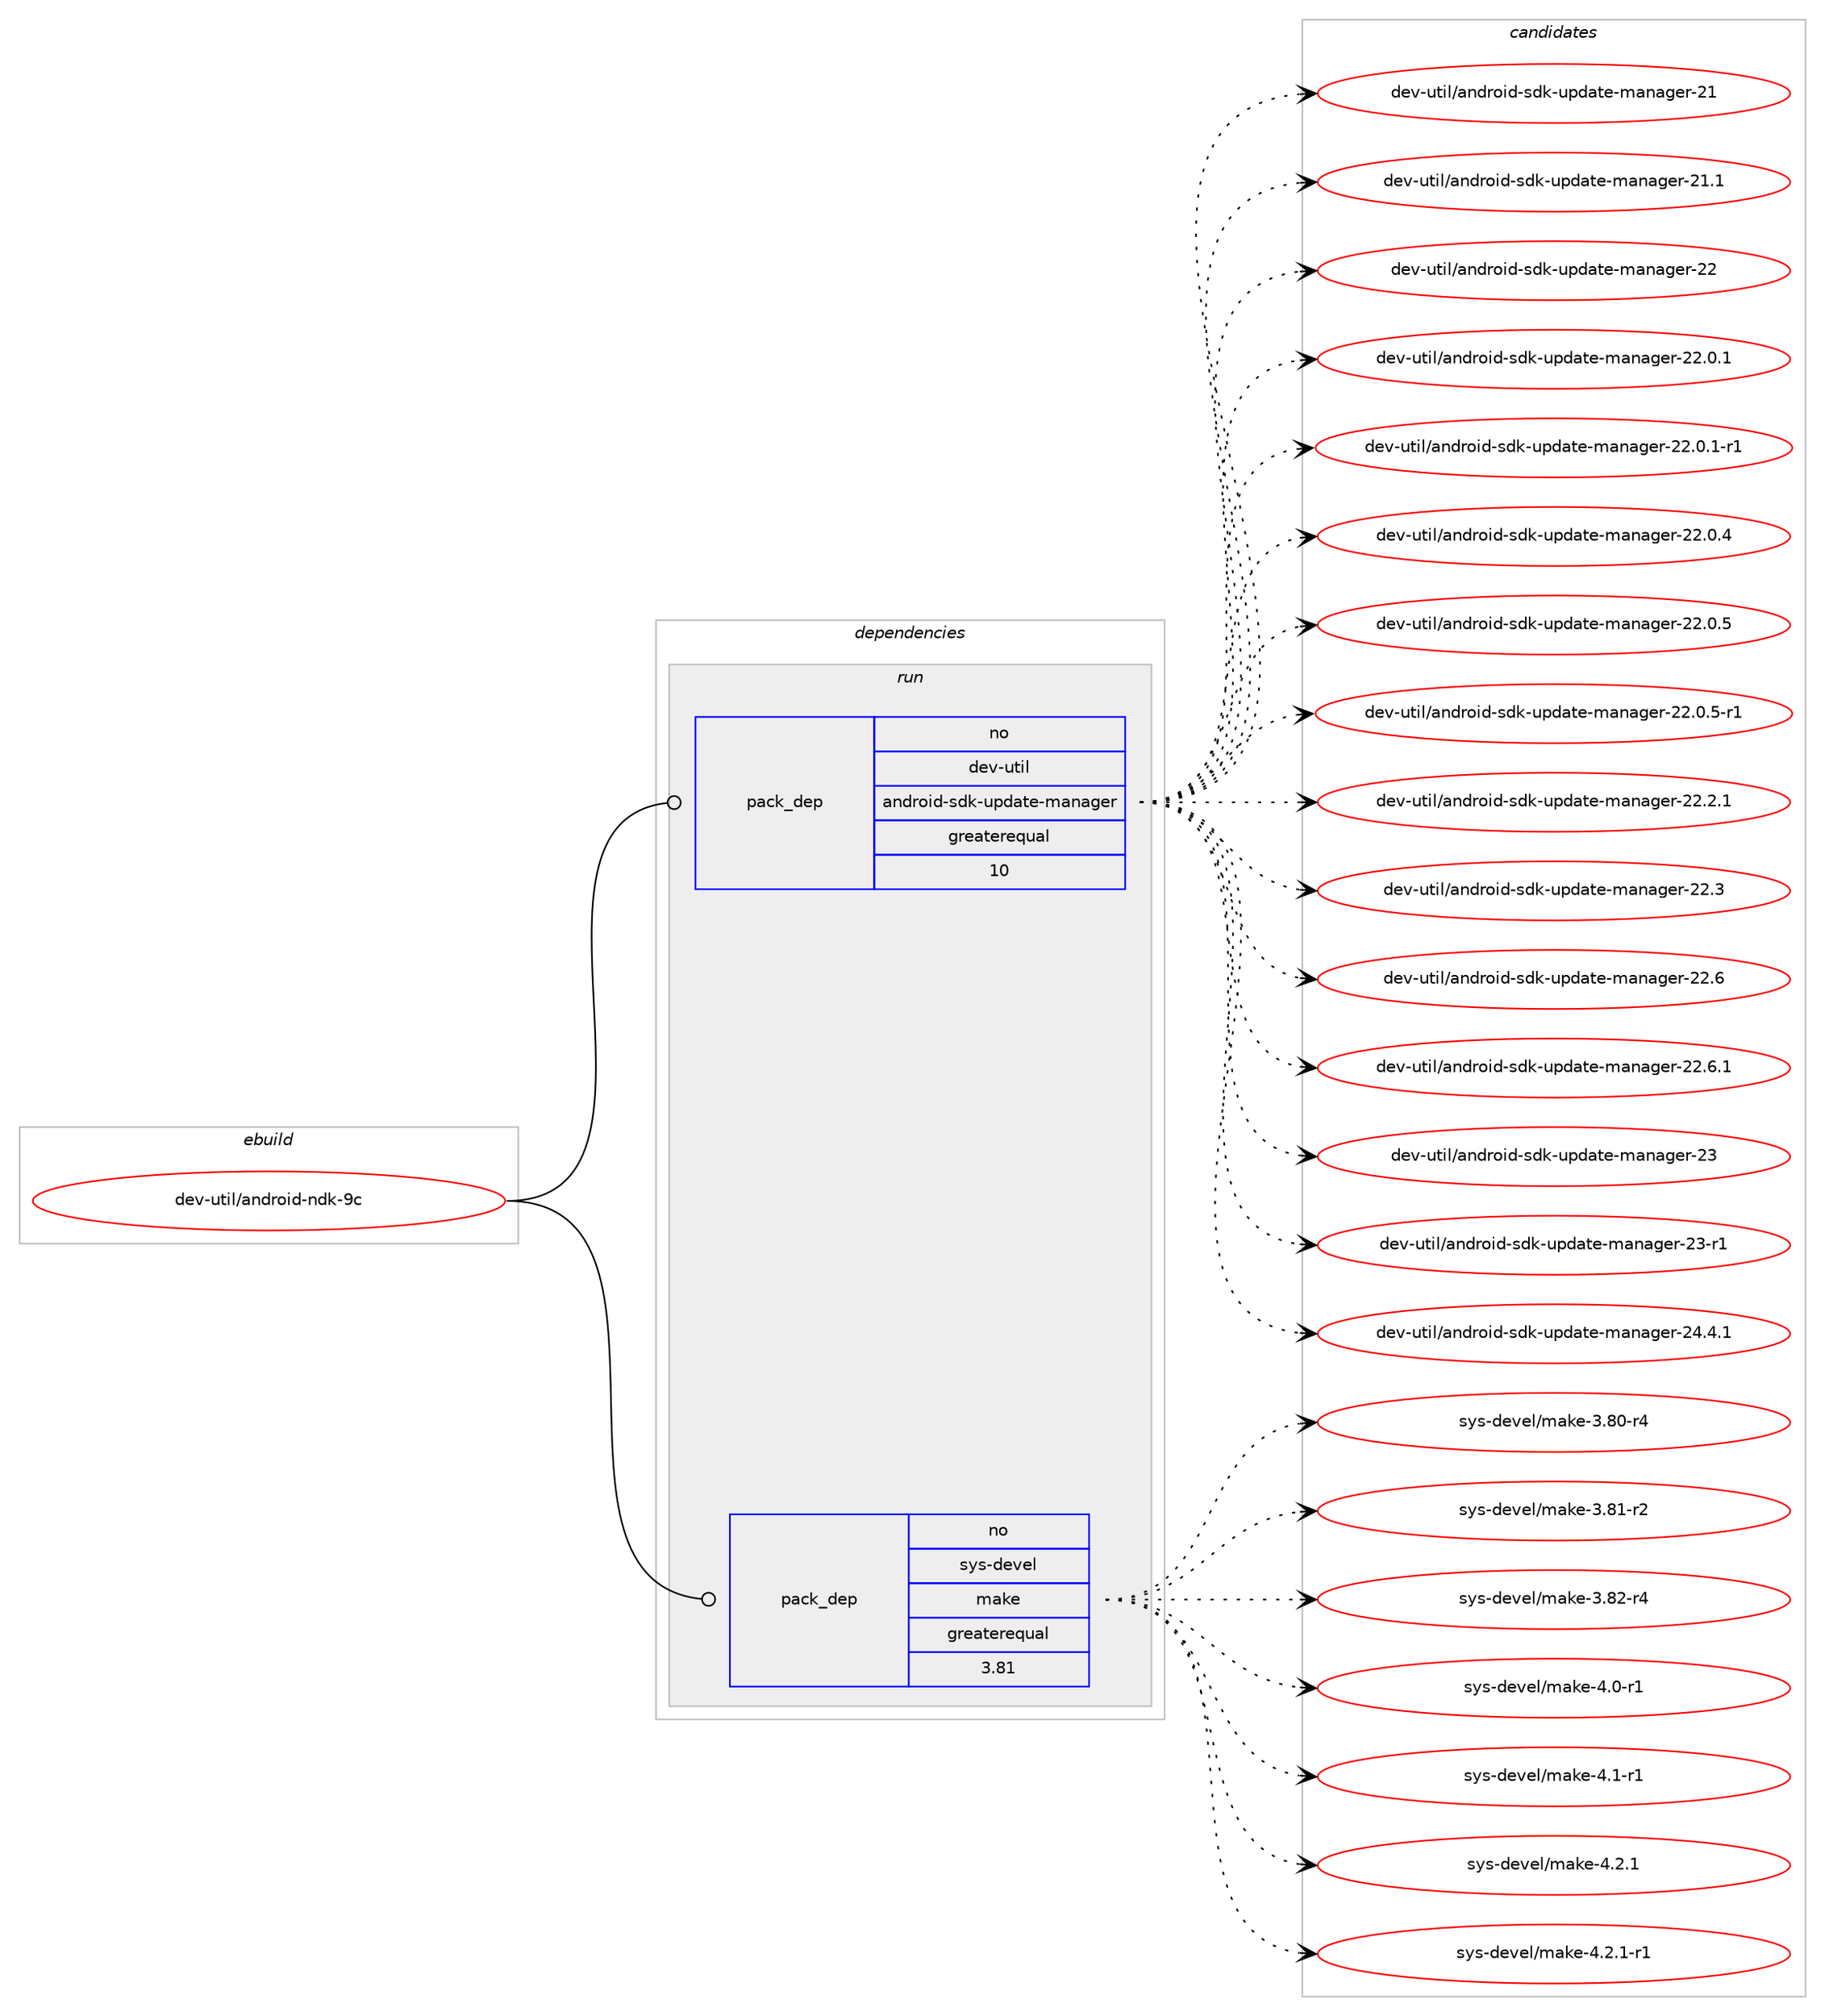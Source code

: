 digraph prolog {

# *************
# Graph options
# *************

newrank=true;
concentrate=true;
compound=true;
graph [rankdir=LR,fontname=Helvetica,fontsize=10,ranksep=1.5];#, ranksep=2.5, nodesep=0.2];
edge  [arrowhead=vee];
node  [fontname=Helvetica,fontsize=10];

# **********
# The ebuild
# **********

subgraph cluster_leftcol {
color=gray;
rank=same;
label=<<i>ebuild</i>>;
id [label="dev-util/android-ndk-9c", color=red, width=4, href="../dev-util/android-ndk-9c.svg"];
}

# ****************
# The dependencies
# ****************

subgraph cluster_midcol {
color=gray;
label=<<i>dependencies</i>>;
subgraph cluster_compile {
fillcolor="#eeeeee";
style=filled;
label=<<i>compile</i>>;
}
subgraph cluster_compileandrun {
fillcolor="#eeeeee";
style=filled;
label=<<i>compile and run</i>>;
}
subgraph cluster_run {
fillcolor="#eeeeee";
style=filled;
label=<<i>run</i>>;
subgraph pack199982 {
dependency281353 [label=<<TABLE BORDER="0" CELLBORDER="1" CELLSPACING="0" CELLPADDING="4" WIDTH="220"><TR><TD ROWSPAN="6" CELLPADDING="30">pack_dep</TD></TR><TR><TD WIDTH="110">no</TD></TR><TR><TD>dev-util</TD></TR><TR><TD>android-sdk-update-manager</TD></TR><TR><TD>greaterequal</TD></TR><TR><TD>10</TD></TR></TABLE>>, shape=none, color=blue];
}
id:e -> dependency281353:w [weight=20,style="solid",arrowhead="odot"];
subgraph pack199983 {
dependency281354 [label=<<TABLE BORDER="0" CELLBORDER="1" CELLSPACING="0" CELLPADDING="4" WIDTH="220"><TR><TD ROWSPAN="6" CELLPADDING="30">pack_dep</TD></TR><TR><TD WIDTH="110">no</TD></TR><TR><TD>sys-devel</TD></TR><TR><TD>make</TD></TR><TR><TD>greaterequal</TD></TR><TR><TD>3.81</TD></TR></TABLE>>, shape=none, color=blue];
}
id:e -> dependency281354:w [weight=20,style="solid",arrowhead="odot"];
}
}

# **************
# The candidates
# **************

subgraph cluster_choices {
rank=same;
color=gray;
label=<<i>candidates</i>>;

subgraph choice199982 {
color=black;
nodesep=1;
choice100101118451171161051084797110100114111105100451151001074511711210097116101451099711097103101114455049 [label="dev-util/android-sdk-update-manager-21", color=red, width=4,href="../dev-util/android-sdk-update-manager-21.svg"];
choice1001011184511711610510847971101001141111051004511510010745117112100971161014510997110971031011144550494649 [label="dev-util/android-sdk-update-manager-21.1", color=red, width=4,href="../dev-util/android-sdk-update-manager-21.1.svg"];
choice100101118451171161051084797110100114111105100451151001074511711210097116101451099711097103101114455050 [label="dev-util/android-sdk-update-manager-22", color=red, width=4,href="../dev-util/android-sdk-update-manager-22.svg"];
choice10010111845117116105108479711010011411110510045115100107451171121009711610145109971109710310111445505046484649 [label="dev-util/android-sdk-update-manager-22.0.1", color=red, width=4,href="../dev-util/android-sdk-update-manager-22.0.1.svg"];
choice100101118451171161051084797110100114111105100451151001074511711210097116101451099711097103101114455050464846494511449 [label="dev-util/android-sdk-update-manager-22.0.1-r1", color=red, width=4,href="../dev-util/android-sdk-update-manager-22.0.1-r1.svg"];
choice10010111845117116105108479711010011411110510045115100107451171121009711610145109971109710310111445505046484652 [label="dev-util/android-sdk-update-manager-22.0.4", color=red, width=4,href="../dev-util/android-sdk-update-manager-22.0.4.svg"];
choice10010111845117116105108479711010011411110510045115100107451171121009711610145109971109710310111445505046484653 [label="dev-util/android-sdk-update-manager-22.0.5", color=red, width=4,href="../dev-util/android-sdk-update-manager-22.0.5.svg"];
choice100101118451171161051084797110100114111105100451151001074511711210097116101451099711097103101114455050464846534511449 [label="dev-util/android-sdk-update-manager-22.0.5-r1", color=red, width=4,href="../dev-util/android-sdk-update-manager-22.0.5-r1.svg"];
choice10010111845117116105108479711010011411110510045115100107451171121009711610145109971109710310111445505046504649 [label="dev-util/android-sdk-update-manager-22.2.1", color=red, width=4,href="../dev-util/android-sdk-update-manager-22.2.1.svg"];
choice1001011184511711610510847971101001141111051004511510010745117112100971161014510997110971031011144550504651 [label="dev-util/android-sdk-update-manager-22.3", color=red, width=4,href="../dev-util/android-sdk-update-manager-22.3.svg"];
choice1001011184511711610510847971101001141111051004511510010745117112100971161014510997110971031011144550504654 [label="dev-util/android-sdk-update-manager-22.6", color=red, width=4,href="../dev-util/android-sdk-update-manager-22.6.svg"];
choice10010111845117116105108479711010011411110510045115100107451171121009711610145109971109710310111445505046544649 [label="dev-util/android-sdk-update-manager-22.6.1", color=red, width=4,href="../dev-util/android-sdk-update-manager-22.6.1.svg"];
choice100101118451171161051084797110100114111105100451151001074511711210097116101451099711097103101114455051 [label="dev-util/android-sdk-update-manager-23", color=red, width=4,href="../dev-util/android-sdk-update-manager-23.svg"];
choice1001011184511711610510847971101001141111051004511510010745117112100971161014510997110971031011144550514511449 [label="dev-util/android-sdk-update-manager-23-r1", color=red, width=4,href="../dev-util/android-sdk-update-manager-23-r1.svg"];
choice10010111845117116105108479711010011411110510045115100107451171121009711610145109971109710310111445505246524649 [label="dev-util/android-sdk-update-manager-24.4.1", color=red, width=4,href="../dev-util/android-sdk-update-manager-24.4.1.svg"];
dependency281353:e -> choice100101118451171161051084797110100114111105100451151001074511711210097116101451099711097103101114455049:w [style=dotted,weight="100"];
dependency281353:e -> choice1001011184511711610510847971101001141111051004511510010745117112100971161014510997110971031011144550494649:w [style=dotted,weight="100"];
dependency281353:e -> choice100101118451171161051084797110100114111105100451151001074511711210097116101451099711097103101114455050:w [style=dotted,weight="100"];
dependency281353:e -> choice10010111845117116105108479711010011411110510045115100107451171121009711610145109971109710310111445505046484649:w [style=dotted,weight="100"];
dependency281353:e -> choice100101118451171161051084797110100114111105100451151001074511711210097116101451099711097103101114455050464846494511449:w [style=dotted,weight="100"];
dependency281353:e -> choice10010111845117116105108479711010011411110510045115100107451171121009711610145109971109710310111445505046484652:w [style=dotted,weight="100"];
dependency281353:e -> choice10010111845117116105108479711010011411110510045115100107451171121009711610145109971109710310111445505046484653:w [style=dotted,weight="100"];
dependency281353:e -> choice100101118451171161051084797110100114111105100451151001074511711210097116101451099711097103101114455050464846534511449:w [style=dotted,weight="100"];
dependency281353:e -> choice10010111845117116105108479711010011411110510045115100107451171121009711610145109971109710310111445505046504649:w [style=dotted,weight="100"];
dependency281353:e -> choice1001011184511711610510847971101001141111051004511510010745117112100971161014510997110971031011144550504651:w [style=dotted,weight="100"];
dependency281353:e -> choice1001011184511711610510847971101001141111051004511510010745117112100971161014510997110971031011144550504654:w [style=dotted,weight="100"];
dependency281353:e -> choice10010111845117116105108479711010011411110510045115100107451171121009711610145109971109710310111445505046544649:w [style=dotted,weight="100"];
dependency281353:e -> choice100101118451171161051084797110100114111105100451151001074511711210097116101451099711097103101114455051:w [style=dotted,weight="100"];
dependency281353:e -> choice1001011184511711610510847971101001141111051004511510010745117112100971161014510997110971031011144550514511449:w [style=dotted,weight="100"];
dependency281353:e -> choice10010111845117116105108479711010011411110510045115100107451171121009711610145109971109710310111445505246524649:w [style=dotted,weight="100"];
}
subgraph choice199983 {
color=black;
nodesep=1;
choice11512111545100101118101108471099710710145514656484511452 [label="sys-devel/make-3.80-r4", color=red, width=4,href="../sys-devel/make-3.80-r4.svg"];
choice11512111545100101118101108471099710710145514656494511450 [label="sys-devel/make-3.81-r2", color=red, width=4,href="../sys-devel/make-3.81-r2.svg"];
choice11512111545100101118101108471099710710145514656504511452 [label="sys-devel/make-3.82-r4", color=red, width=4,href="../sys-devel/make-3.82-r4.svg"];
choice115121115451001011181011084710997107101455246484511449 [label="sys-devel/make-4.0-r1", color=red, width=4,href="../sys-devel/make-4.0-r1.svg"];
choice115121115451001011181011084710997107101455246494511449 [label="sys-devel/make-4.1-r1", color=red, width=4,href="../sys-devel/make-4.1-r1.svg"];
choice115121115451001011181011084710997107101455246504649 [label="sys-devel/make-4.2.1", color=red, width=4,href="../sys-devel/make-4.2.1.svg"];
choice1151211154510010111810110847109971071014552465046494511449 [label="sys-devel/make-4.2.1-r1", color=red, width=4,href="../sys-devel/make-4.2.1-r1.svg"];
dependency281354:e -> choice11512111545100101118101108471099710710145514656484511452:w [style=dotted,weight="100"];
dependency281354:e -> choice11512111545100101118101108471099710710145514656494511450:w [style=dotted,weight="100"];
dependency281354:e -> choice11512111545100101118101108471099710710145514656504511452:w [style=dotted,weight="100"];
dependency281354:e -> choice115121115451001011181011084710997107101455246484511449:w [style=dotted,weight="100"];
dependency281354:e -> choice115121115451001011181011084710997107101455246494511449:w [style=dotted,weight="100"];
dependency281354:e -> choice115121115451001011181011084710997107101455246504649:w [style=dotted,weight="100"];
dependency281354:e -> choice1151211154510010111810110847109971071014552465046494511449:w [style=dotted,weight="100"];
}
}

}
